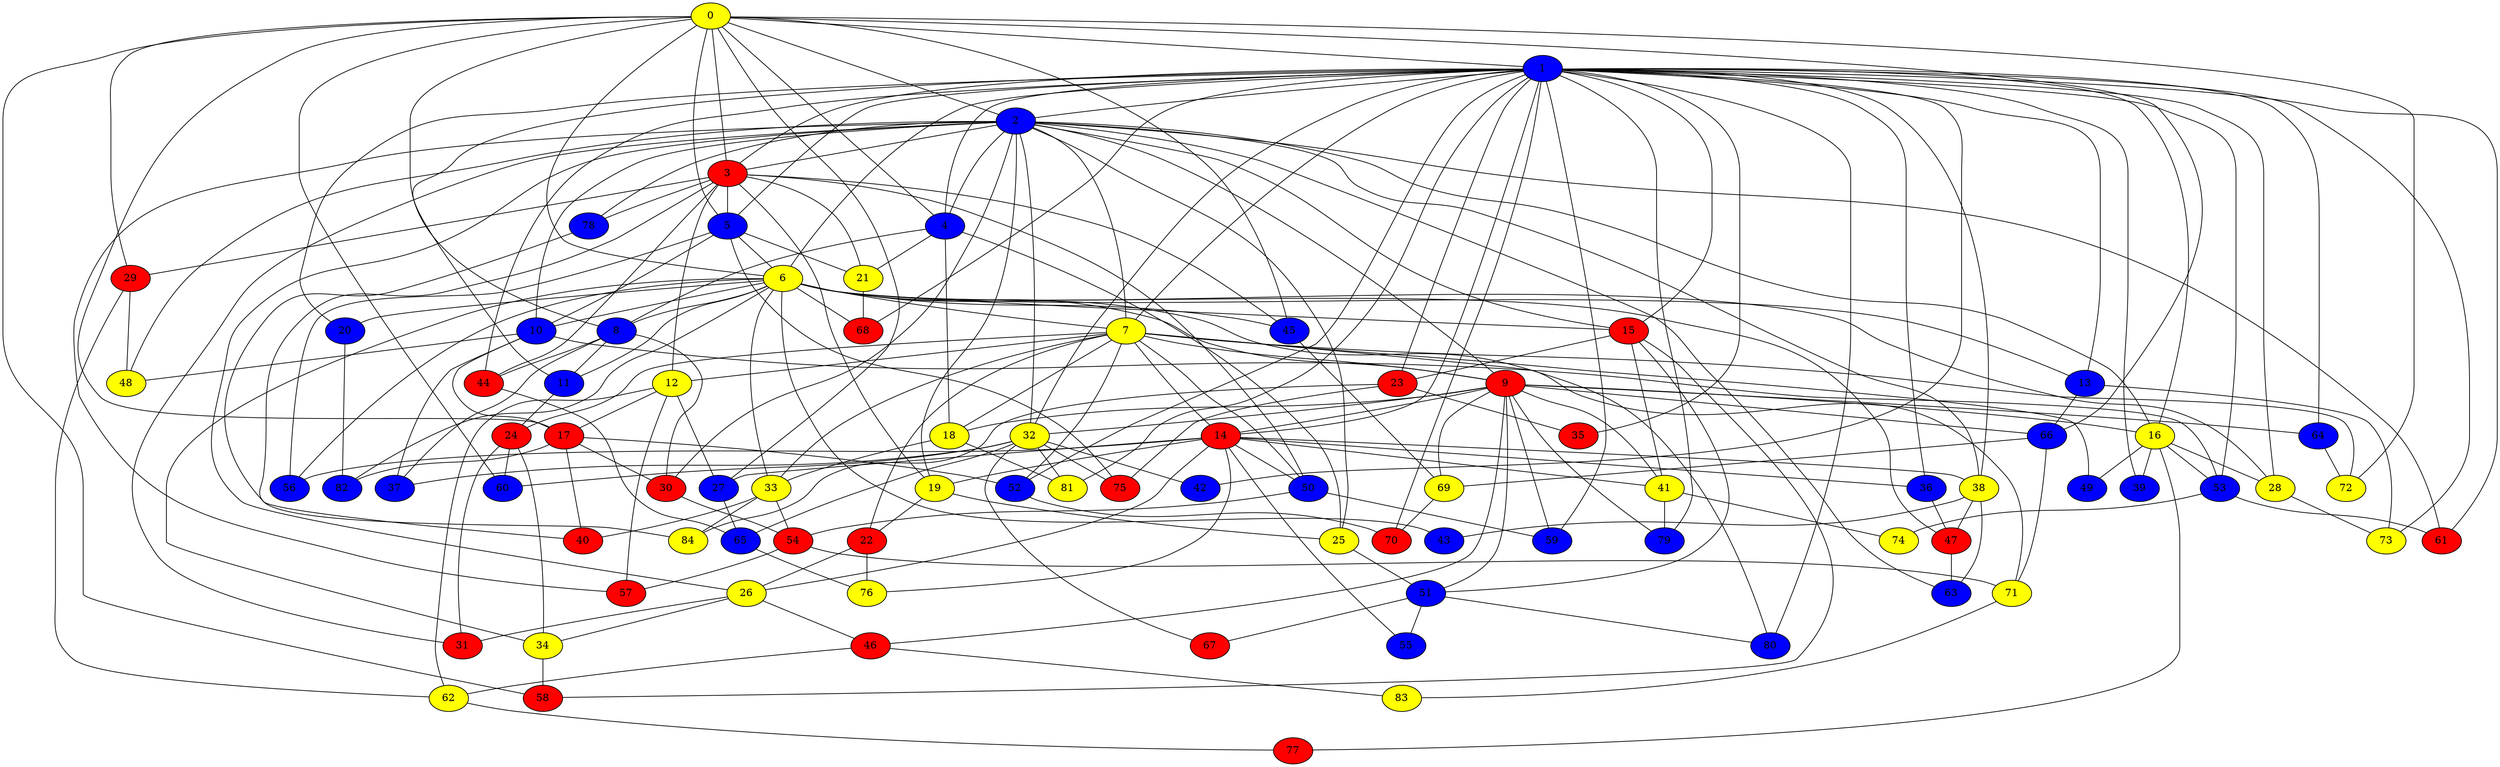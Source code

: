 graph {
0 [style = filled fillcolor = yellow];
1 [style = filled fillcolor = blue];
2 [style = filled fillcolor = blue];
3 [style = filled fillcolor = red];
4 [style = filled fillcolor = blue];
5 [style = filled fillcolor = blue];
6 [style = filled fillcolor = yellow];
7 [style = filled fillcolor = yellow];
8 [style = filled fillcolor = blue];
9 [style = filled fillcolor = red];
10 [style = filled fillcolor = blue];
11 [style = filled fillcolor = blue];
12 [style = filled fillcolor = yellow];
13 [style = filled fillcolor = blue];
14 [style = filled fillcolor = red];
15 [style = filled fillcolor = red];
16 [style = filled fillcolor = yellow];
17 [style = filled fillcolor = red];
18 [style = filled fillcolor = yellow];
19 [style = filled fillcolor = yellow];
20 [style = filled fillcolor = blue];
21 [style = filled fillcolor = yellow];
22 [style = filled fillcolor = red];
23 [style = filled fillcolor = red];
24 [style = filled fillcolor = red];
25 [style = filled fillcolor = yellow];
26 [style = filled fillcolor = yellow];
27 [style = filled fillcolor = blue];
28 [style = filled fillcolor = yellow];
29 [style = filled fillcolor = red];
30 [style = filled fillcolor = red];
31 [style = filled fillcolor = red];
32 [style = filled fillcolor = yellow];
33 [style = filled fillcolor = yellow];
34 [style = filled fillcolor = yellow];
35 [style = filled fillcolor = red];
36 [style = filled fillcolor = blue];
37 [style = filled fillcolor = blue];
38 [style = filled fillcolor = yellow];
39 [style = filled fillcolor = blue];
40 [style = filled fillcolor = red];
41 [style = filled fillcolor = yellow];
42 [style = filled fillcolor = blue];
43 [style = filled fillcolor = blue];
44 [style = filled fillcolor = red];
45 [style = filled fillcolor = blue];
46 [style = filled fillcolor = red];
47 [style = filled fillcolor = red];
48 [style = filled fillcolor = yellow];
49 [style = filled fillcolor = blue];
50 [style = filled fillcolor = blue];
51 [style = filled fillcolor = blue];
52 [style = filled fillcolor = blue];
53 [style = filled fillcolor = blue];
54 [style = filled fillcolor = red];
55 [style = filled fillcolor = blue];
56 [style = filled fillcolor = blue];
57 [style = filled fillcolor = red];
58 [style = filled fillcolor = red];
59 [style = filled fillcolor = blue];
60 [style = filled fillcolor = blue];
61 [style = filled fillcolor = red];
62 [style = filled fillcolor = yellow];
63 [style = filled fillcolor = blue];
64 [style = filled fillcolor = blue];
65 [style = filled fillcolor = blue];
66 [style = filled fillcolor = blue];
67 [style = filled fillcolor = red];
68 [style = filled fillcolor = red];
69 [style = filled fillcolor = yellow];
70 [style = filled fillcolor = red];
71 [style = filled fillcolor = yellow];
72 [style = filled fillcolor = yellow];
73 [style = filled fillcolor = yellow];
74 [style = filled fillcolor = yellow];
75 [style = filled fillcolor = red];
76 [style = filled fillcolor = yellow];
77 [style = filled fillcolor = red];
78 [style = filled fillcolor = blue];
79 [style = filled fillcolor = blue];
80 [style = filled fillcolor = blue];
81 [style = filled fillcolor = yellow];
82 [style = filled fillcolor = blue];
83 [style = filled fillcolor = yellow];
84 [style = filled fillcolor = yellow];
0 -- 5;
0 -- 4;
0 -- 3;
0 -- 2;
0 -- 1;
0 -- 6;
0 -- 8;
0 -- 17;
0 -- 27;
0 -- 29;
0 -- 45;
0 -- 58;
0 -- 60;
0 -- 66;
0 -- 72;
1 -- 2;
1 -- 3;
1 -- 4;
1 -- 5;
1 -- 6;
1 -- 7;
1 -- 11;
1 -- 13;
1 -- 14;
1 -- 15;
1 -- 16;
1 -- 20;
1 -- 23;
1 -- 28;
1 -- 32;
1 -- 35;
1 -- 36;
1 -- 38;
1 -- 39;
1 -- 42;
1 -- 44;
1 -- 52;
1 -- 53;
1 -- 59;
1 -- 61;
1 -- 64;
1 -- 68;
1 -- 70;
1 -- 73;
1 -- 79;
1 -- 80;
1 -- 81;
2 -- 3;
2 -- 4;
2 -- 7;
2 -- 9;
2 -- 10;
2 -- 15;
2 -- 16;
2 -- 19;
2 -- 25;
2 -- 26;
2 -- 30;
2 -- 31;
2 -- 32;
2 -- 38;
2 -- 48;
2 -- 57;
2 -- 61;
2 -- 63;
2 -- 78;
3 -- 5;
3 -- 12;
3 -- 19;
3 -- 21;
3 -- 29;
3 -- 40;
3 -- 44;
3 -- 45;
3 -- 50;
3 -- 78;
4 -- 8;
4 -- 18;
4 -- 21;
4 -- 25;
5 -- 6;
5 -- 10;
5 -- 21;
5 -- 56;
5 -- 75;
6 -- 7;
6 -- 8;
6 -- 9;
6 -- 10;
6 -- 11;
6 -- 13;
6 -- 15;
6 -- 20;
6 -- 28;
6 -- 33;
6 -- 34;
6 -- 43;
6 -- 45;
6 -- 47;
6 -- 56;
6 -- 68;
6 -- 80;
6 -- 82;
7 -- 9;
7 -- 12;
7 -- 14;
7 -- 18;
7 -- 22;
7 -- 24;
7 -- 33;
7 -- 49;
7 -- 50;
7 -- 52;
7 -- 71;
7 -- 72;
8 -- 11;
8 -- 30;
8 -- 37;
8 -- 44;
9 -- 14;
9 -- 16;
9 -- 18;
9 -- 32;
9 -- 41;
9 -- 46;
9 -- 51;
9 -- 59;
9 -- 64;
9 -- 66;
9 -- 69;
9 -- 79;
10 -- 17;
10 -- 37;
10 -- 48;
10 -- 53;
11 -- 24;
12 -- 17;
12 -- 27;
12 -- 57;
12 -- 62;
13 -- 66;
13 -- 73;
14 -- 19;
14 -- 26;
14 -- 27;
14 -- 36;
14 -- 38;
14 -- 41;
14 -- 50;
14 -- 55;
14 -- 56;
14 -- 76;
15 -- 23;
15 -- 41;
15 -- 51;
15 -- 58;
16 -- 28;
16 -- 39;
16 -- 49;
16 -- 53;
16 -- 77;
17 -- 30;
17 -- 40;
17 -- 52;
17 -- 82;
18 -- 33;
18 -- 81;
19 -- 22;
19 -- 25;
20 -- 82;
21 -- 68;
22 -- 26;
22 -- 76;
23 -- 35;
23 -- 75;
23 -- 84;
24 -- 31;
24 -- 34;
24 -- 60;
25 -- 51;
26 -- 31;
26 -- 34;
26 -- 46;
27 -- 65;
28 -- 73;
29 -- 48;
29 -- 62;
30 -- 54;
32 -- 37;
32 -- 42;
32 -- 60;
32 -- 65;
32 -- 67;
32 -- 75;
32 -- 81;
33 -- 40;
33 -- 54;
33 -- 84;
34 -- 58;
36 -- 47;
38 -- 43;
38 -- 47;
38 -- 63;
41 -- 74;
41 -- 79;
44 -- 65;
45 -- 69;
46 -- 62;
46 -- 83;
47 -- 63;
50 -- 54;
50 -- 59;
51 -- 55;
51 -- 67;
51 -- 80;
52 -- 70;
53 -- 61;
53 -- 74;
54 -- 57;
54 -- 71;
62 -- 77;
64 -- 72;
65 -- 76;
66 -- 69;
66 -- 71;
69 -- 70;
71 -- 83;
78 -- 84;
}
